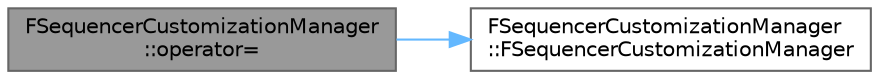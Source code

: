 digraph "FSequencerCustomizationManager::operator="
{
 // INTERACTIVE_SVG=YES
 // LATEX_PDF_SIZE
  bgcolor="transparent";
  edge [fontname=Helvetica,fontsize=10,labelfontname=Helvetica,labelfontsize=10];
  node [fontname=Helvetica,fontsize=10,shape=box,height=0.2,width=0.4];
  rankdir="LR";
  Node1 [id="Node000001",label="FSequencerCustomizationManager\l::operator=",height=0.2,width=0.4,color="gray40", fillcolor="grey60", style="filled", fontcolor="black",tooltip=" "];
  Node1 -> Node2 [id="edge1_Node000001_Node000002",color="steelblue1",style="solid",tooltip=" "];
  Node2 [id="Node000002",label="FSequencerCustomizationManager\l::FSequencerCustomizationManager",height=0.2,width=0.4,color="grey40", fillcolor="white", style="filled",URL="$d9/d06/classFSequencerCustomizationManager.html#a7bf7c407c092b41e8bc1dad93c587897",tooltip=" "];
}
